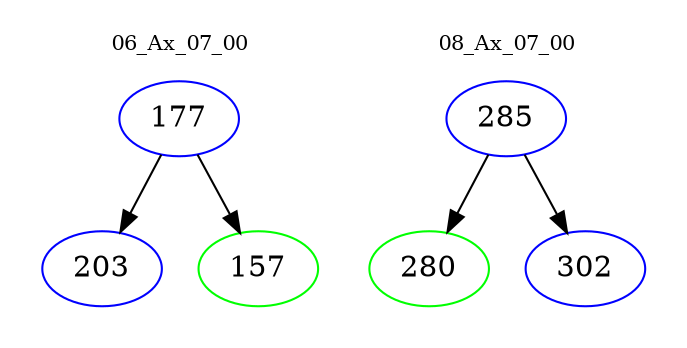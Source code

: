 digraph{
subgraph cluster_0 {
color = white
label = "06_Ax_07_00";
fontsize=10;
T0_177 [label="177", color="blue"]
T0_177 -> T0_203 [color="black"]
T0_203 [label="203", color="blue"]
T0_177 -> T0_157 [color="black"]
T0_157 [label="157", color="green"]
}
subgraph cluster_1 {
color = white
label = "08_Ax_07_00";
fontsize=10;
T1_285 [label="285", color="blue"]
T1_285 -> T1_280 [color="black"]
T1_280 [label="280", color="green"]
T1_285 -> T1_302 [color="black"]
T1_302 [label="302", color="blue"]
}
}
